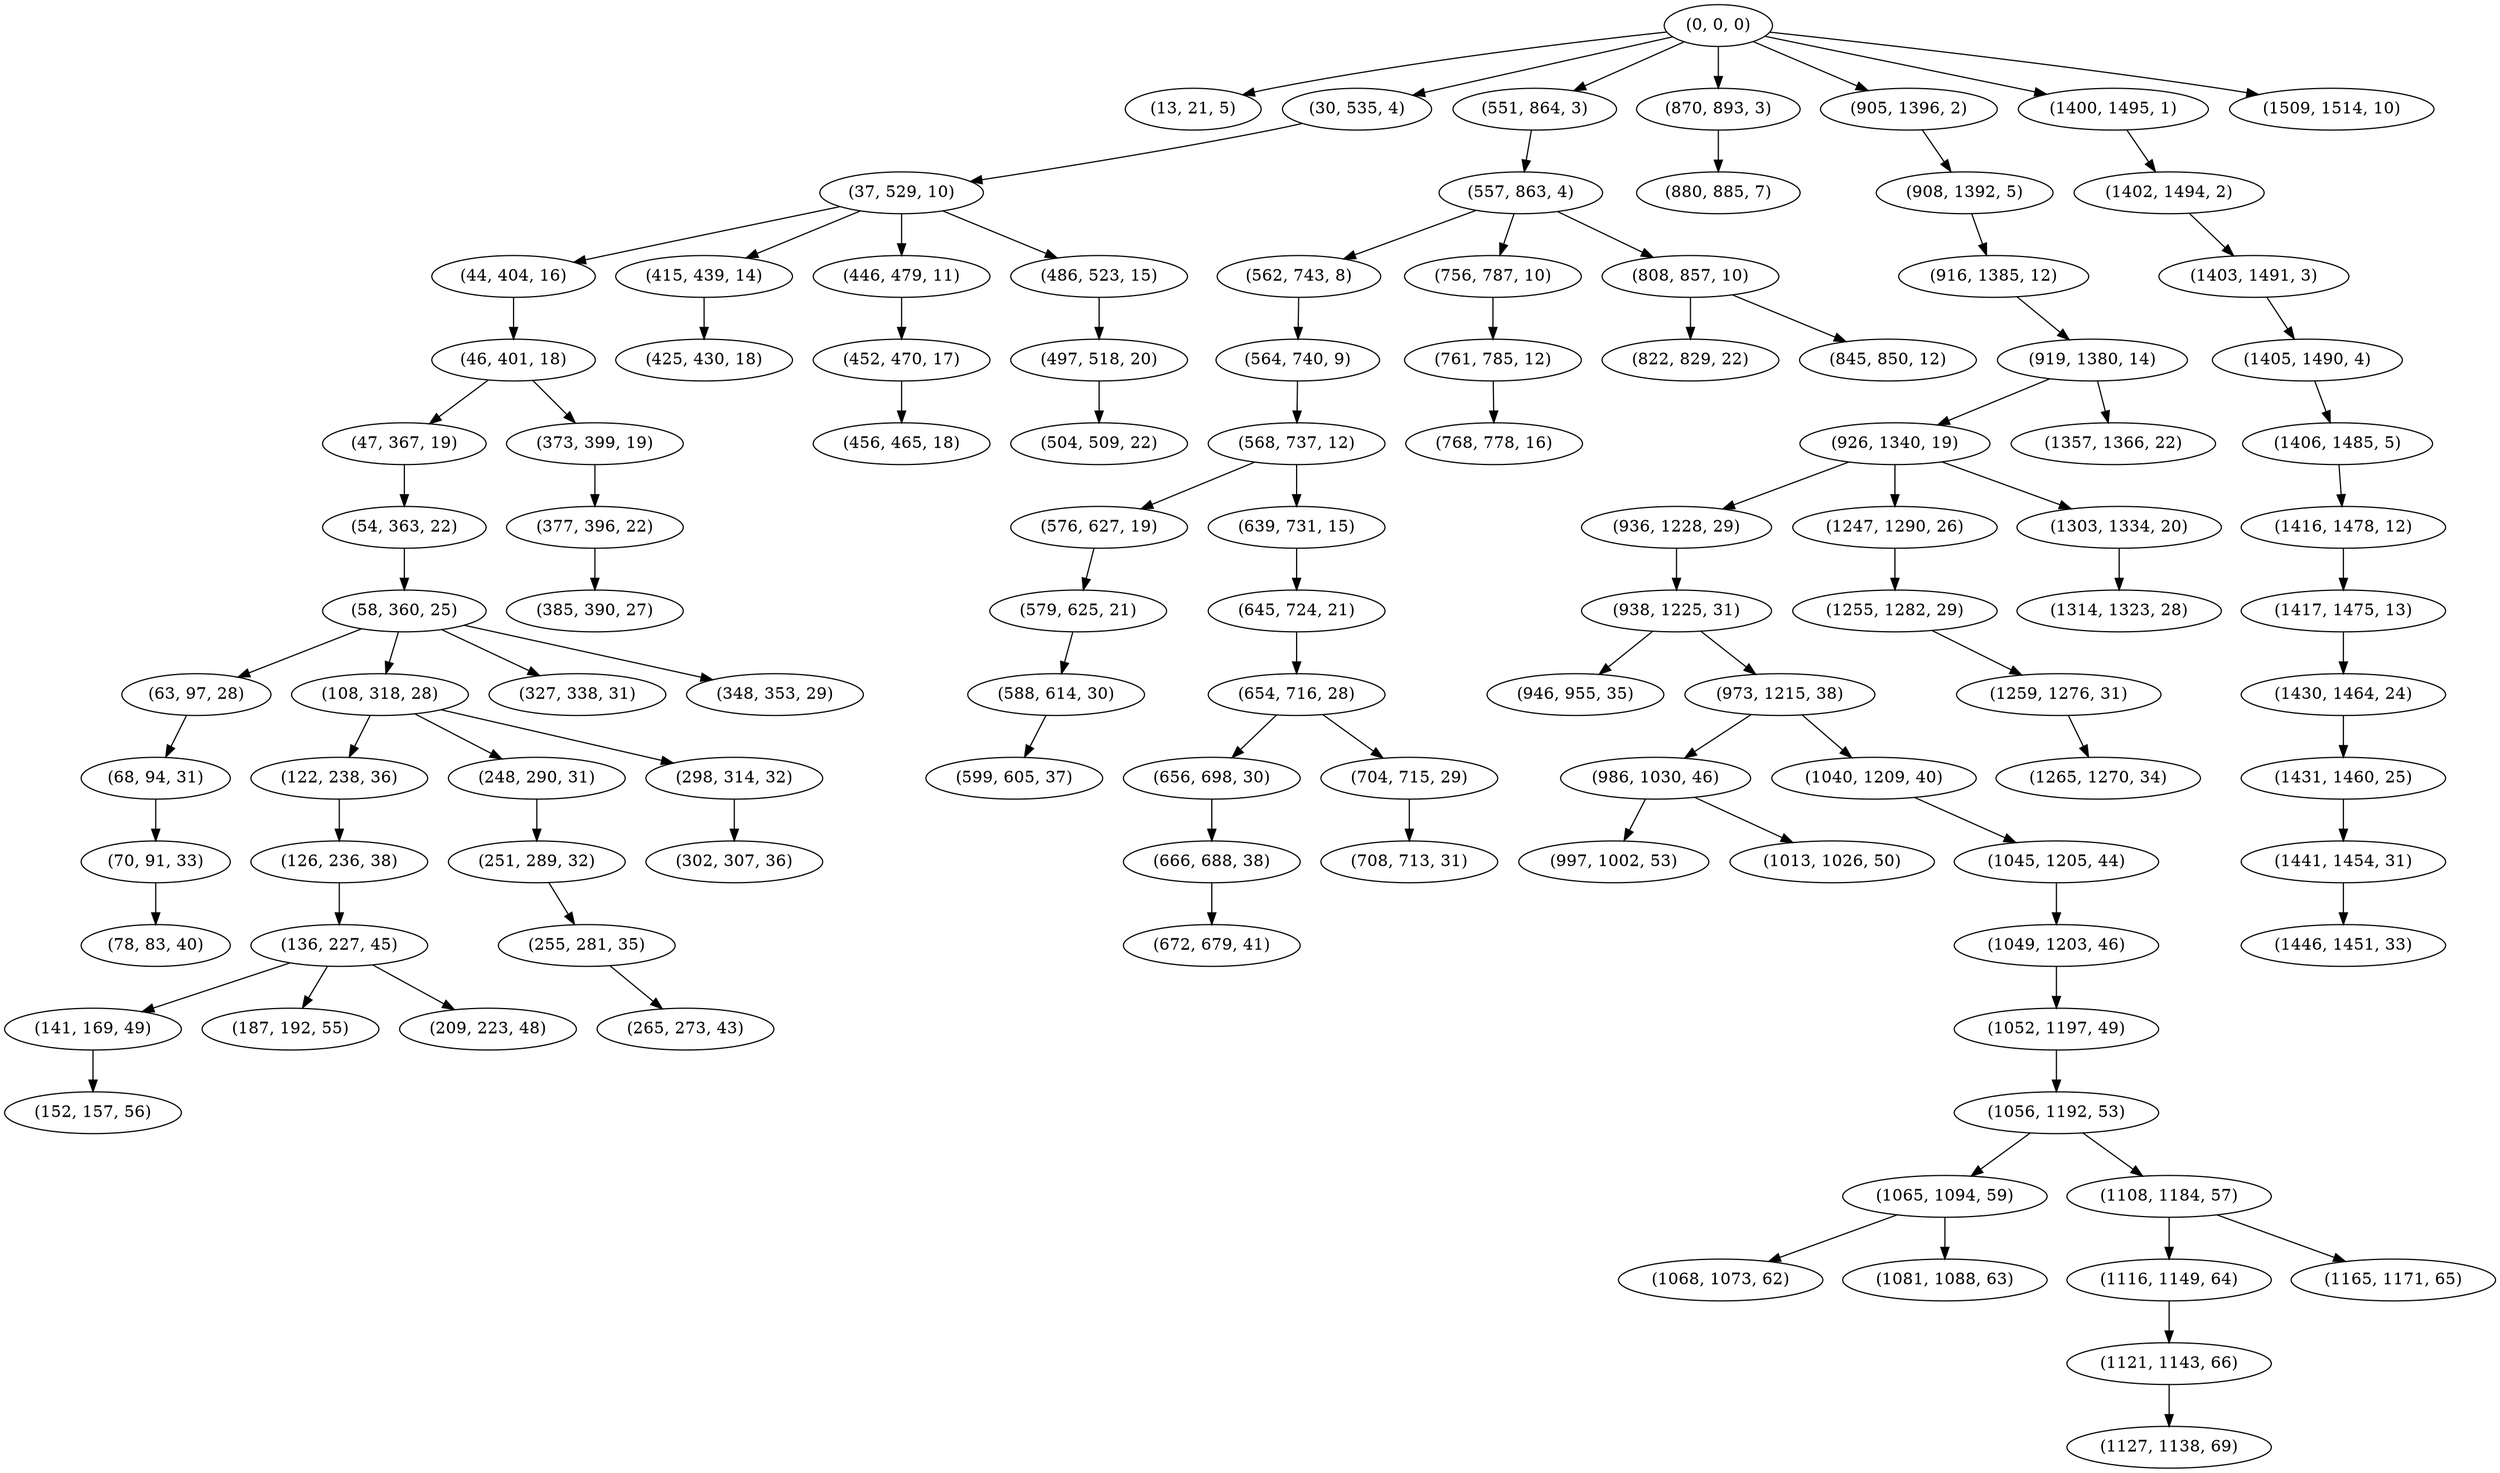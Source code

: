 digraph tree {
    "(0, 0, 0)";
    "(13, 21, 5)";
    "(30, 535, 4)";
    "(37, 529, 10)";
    "(44, 404, 16)";
    "(46, 401, 18)";
    "(47, 367, 19)";
    "(54, 363, 22)";
    "(58, 360, 25)";
    "(63, 97, 28)";
    "(68, 94, 31)";
    "(70, 91, 33)";
    "(78, 83, 40)";
    "(108, 318, 28)";
    "(122, 238, 36)";
    "(126, 236, 38)";
    "(136, 227, 45)";
    "(141, 169, 49)";
    "(152, 157, 56)";
    "(187, 192, 55)";
    "(209, 223, 48)";
    "(248, 290, 31)";
    "(251, 289, 32)";
    "(255, 281, 35)";
    "(265, 273, 43)";
    "(298, 314, 32)";
    "(302, 307, 36)";
    "(327, 338, 31)";
    "(348, 353, 29)";
    "(373, 399, 19)";
    "(377, 396, 22)";
    "(385, 390, 27)";
    "(415, 439, 14)";
    "(425, 430, 18)";
    "(446, 479, 11)";
    "(452, 470, 17)";
    "(456, 465, 18)";
    "(486, 523, 15)";
    "(497, 518, 20)";
    "(504, 509, 22)";
    "(551, 864, 3)";
    "(557, 863, 4)";
    "(562, 743, 8)";
    "(564, 740, 9)";
    "(568, 737, 12)";
    "(576, 627, 19)";
    "(579, 625, 21)";
    "(588, 614, 30)";
    "(599, 605, 37)";
    "(639, 731, 15)";
    "(645, 724, 21)";
    "(654, 716, 28)";
    "(656, 698, 30)";
    "(666, 688, 38)";
    "(672, 679, 41)";
    "(704, 715, 29)";
    "(708, 713, 31)";
    "(756, 787, 10)";
    "(761, 785, 12)";
    "(768, 778, 16)";
    "(808, 857, 10)";
    "(822, 829, 22)";
    "(845, 850, 12)";
    "(870, 893, 3)";
    "(880, 885, 7)";
    "(905, 1396, 2)";
    "(908, 1392, 5)";
    "(916, 1385, 12)";
    "(919, 1380, 14)";
    "(926, 1340, 19)";
    "(936, 1228, 29)";
    "(938, 1225, 31)";
    "(946, 955, 35)";
    "(973, 1215, 38)";
    "(986, 1030, 46)";
    "(997, 1002, 53)";
    "(1013, 1026, 50)";
    "(1040, 1209, 40)";
    "(1045, 1205, 44)";
    "(1049, 1203, 46)";
    "(1052, 1197, 49)";
    "(1056, 1192, 53)";
    "(1065, 1094, 59)";
    "(1068, 1073, 62)";
    "(1081, 1088, 63)";
    "(1108, 1184, 57)";
    "(1116, 1149, 64)";
    "(1121, 1143, 66)";
    "(1127, 1138, 69)";
    "(1165, 1171, 65)";
    "(1247, 1290, 26)";
    "(1255, 1282, 29)";
    "(1259, 1276, 31)";
    "(1265, 1270, 34)";
    "(1303, 1334, 20)";
    "(1314, 1323, 28)";
    "(1357, 1366, 22)";
    "(1400, 1495, 1)";
    "(1402, 1494, 2)";
    "(1403, 1491, 3)";
    "(1405, 1490, 4)";
    "(1406, 1485, 5)";
    "(1416, 1478, 12)";
    "(1417, 1475, 13)";
    "(1430, 1464, 24)";
    "(1431, 1460, 25)";
    "(1441, 1454, 31)";
    "(1446, 1451, 33)";
    "(1509, 1514, 10)";
    "(0, 0, 0)" -> "(13, 21, 5)";
    "(0, 0, 0)" -> "(30, 535, 4)";
    "(0, 0, 0)" -> "(551, 864, 3)";
    "(0, 0, 0)" -> "(870, 893, 3)";
    "(0, 0, 0)" -> "(905, 1396, 2)";
    "(0, 0, 0)" -> "(1400, 1495, 1)";
    "(0, 0, 0)" -> "(1509, 1514, 10)";
    "(30, 535, 4)" -> "(37, 529, 10)";
    "(37, 529, 10)" -> "(44, 404, 16)";
    "(37, 529, 10)" -> "(415, 439, 14)";
    "(37, 529, 10)" -> "(446, 479, 11)";
    "(37, 529, 10)" -> "(486, 523, 15)";
    "(44, 404, 16)" -> "(46, 401, 18)";
    "(46, 401, 18)" -> "(47, 367, 19)";
    "(46, 401, 18)" -> "(373, 399, 19)";
    "(47, 367, 19)" -> "(54, 363, 22)";
    "(54, 363, 22)" -> "(58, 360, 25)";
    "(58, 360, 25)" -> "(63, 97, 28)";
    "(58, 360, 25)" -> "(108, 318, 28)";
    "(58, 360, 25)" -> "(327, 338, 31)";
    "(58, 360, 25)" -> "(348, 353, 29)";
    "(63, 97, 28)" -> "(68, 94, 31)";
    "(68, 94, 31)" -> "(70, 91, 33)";
    "(70, 91, 33)" -> "(78, 83, 40)";
    "(108, 318, 28)" -> "(122, 238, 36)";
    "(108, 318, 28)" -> "(248, 290, 31)";
    "(108, 318, 28)" -> "(298, 314, 32)";
    "(122, 238, 36)" -> "(126, 236, 38)";
    "(126, 236, 38)" -> "(136, 227, 45)";
    "(136, 227, 45)" -> "(141, 169, 49)";
    "(136, 227, 45)" -> "(187, 192, 55)";
    "(136, 227, 45)" -> "(209, 223, 48)";
    "(141, 169, 49)" -> "(152, 157, 56)";
    "(248, 290, 31)" -> "(251, 289, 32)";
    "(251, 289, 32)" -> "(255, 281, 35)";
    "(255, 281, 35)" -> "(265, 273, 43)";
    "(298, 314, 32)" -> "(302, 307, 36)";
    "(373, 399, 19)" -> "(377, 396, 22)";
    "(377, 396, 22)" -> "(385, 390, 27)";
    "(415, 439, 14)" -> "(425, 430, 18)";
    "(446, 479, 11)" -> "(452, 470, 17)";
    "(452, 470, 17)" -> "(456, 465, 18)";
    "(486, 523, 15)" -> "(497, 518, 20)";
    "(497, 518, 20)" -> "(504, 509, 22)";
    "(551, 864, 3)" -> "(557, 863, 4)";
    "(557, 863, 4)" -> "(562, 743, 8)";
    "(557, 863, 4)" -> "(756, 787, 10)";
    "(557, 863, 4)" -> "(808, 857, 10)";
    "(562, 743, 8)" -> "(564, 740, 9)";
    "(564, 740, 9)" -> "(568, 737, 12)";
    "(568, 737, 12)" -> "(576, 627, 19)";
    "(568, 737, 12)" -> "(639, 731, 15)";
    "(576, 627, 19)" -> "(579, 625, 21)";
    "(579, 625, 21)" -> "(588, 614, 30)";
    "(588, 614, 30)" -> "(599, 605, 37)";
    "(639, 731, 15)" -> "(645, 724, 21)";
    "(645, 724, 21)" -> "(654, 716, 28)";
    "(654, 716, 28)" -> "(656, 698, 30)";
    "(654, 716, 28)" -> "(704, 715, 29)";
    "(656, 698, 30)" -> "(666, 688, 38)";
    "(666, 688, 38)" -> "(672, 679, 41)";
    "(704, 715, 29)" -> "(708, 713, 31)";
    "(756, 787, 10)" -> "(761, 785, 12)";
    "(761, 785, 12)" -> "(768, 778, 16)";
    "(808, 857, 10)" -> "(822, 829, 22)";
    "(808, 857, 10)" -> "(845, 850, 12)";
    "(870, 893, 3)" -> "(880, 885, 7)";
    "(905, 1396, 2)" -> "(908, 1392, 5)";
    "(908, 1392, 5)" -> "(916, 1385, 12)";
    "(916, 1385, 12)" -> "(919, 1380, 14)";
    "(919, 1380, 14)" -> "(926, 1340, 19)";
    "(919, 1380, 14)" -> "(1357, 1366, 22)";
    "(926, 1340, 19)" -> "(936, 1228, 29)";
    "(926, 1340, 19)" -> "(1247, 1290, 26)";
    "(926, 1340, 19)" -> "(1303, 1334, 20)";
    "(936, 1228, 29)" -> "(938, 1225, 31)";
    "(938, 1225, 31)" -> "(946, 955, 35)";
    "(938, 1225, 31)" -> "(973, 1215, 38)";
    "(973, 1215, 38)" -> "(986, 1030, 46)";
    "(973, 1215, 38)" -> "(1040, 1209, 40)";
    "(986, 1030, 46)" -> "(997, 1002, 53)";
    "(986, 1030, 46)" -> "(1013, 1026, 50)";
    "(1040, 1209, 40)" -> "(1045, 1205, 44)";
    "(1045, 1205, 44)" -> "(1049, 1203, 46)";
    "(1049, 1203, 46)" -> "(1052, 1197, 49)";
    "(1052, 1197, 49)" -> "(1056, 1192, 53)";
    "(1056, 1192, 53)" -> "(1065, 1094, 59)";
    "(1056, 1192, 53)" -> "(1108, 1184, 57)";
    "(1065, 1094, 59)" -> "(1068, 1073, 62)";
    "(1065, 1094, 59)" -> "(1081, 1088, 63)";
    "(1108, 1184, 57)" -> "(1116, 1149, 64)";
    "(1108, 1184, 57)" -> "(1165, 1171, 65)";
    "(1116, 1149, 64)" -> "(1121, 1143, 66)";
    "(1121, 1143, 66)" -> "(1127, 1138, 69)";
    "(1247, 1290, 26)" -> "(1255, 1282, 29)";
    "(1255, 1282, 29)" -> "(1259, 1276, 31)";
    "(1259, 1276, 31)" -> "(1265, 1270, 34)";
    "(1303, 1334, 20)" -> "(1314, 1323, 28)";
    "(1400, 1495, 1)" -> "(1402, 1494, 2)";
    "(1402, 1494, 2)" -> "(1403, 1491, 3)";
    "(1403, 1491, 3)" -> "(1405, 1490, 4)";
    "(1405, 1490, 4)" -> "(1406, 1485, 5)";
    "(1406, 1485, 5)" -> "(1416, 1478, 12)";
    "(1416, 1478, 12)" -> "(1417, 1475, 13)";
    "(1417, 1475, 13)" -> "(1430, 1464, 24)";
    "(1430, 1464, 24)" -> "(1431, 1460, 25)";
    "(1431, 1460, 25)" -> "(1441, 1454, 31)";
    "(1441, 1454, 31)" -> "(1446, 1451, 33)";
}

